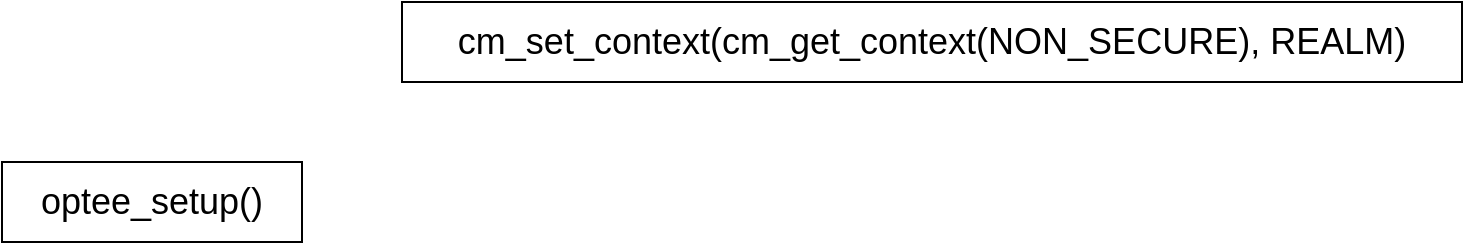 <mxfile version="21.0.2" type="github">
  <diagram name="第 1 页" id="yn682Bc3vULyYWUelcPQ">
    <mxGraphModel dx="1411" dy="854" grid="1" gridSize="10" guides="1" tooltips="1" connect="1" arrows="1" fold="1" page="1" pageScale="1" pageWidth="2339" pageHeight="3300" math="0" shadow="0">
      <root>
        <mxCell id="0" />
        <mxCell id="1" parent="0" />
        <mxCell id="uO_o5AgnxEnByf0xcIqo-1" value="&lt;font style=&quot;font-size: 18px;&quot;&gt;optee_setup()&lt;/font&gt;" style="rounded=0;whiteSpace=wrap;html=1;" vertex="1" parent="1">
          <mxGeometry x="320" y="280" width="150" height="40" as="geometry" />
        </mxCell>
        <mxCell id="uO_o5AgnxEnByf0xcIqo-2" value="&lt;font style=&quot;font-size: 18px;&quot;&gt;cm_set_context(cm_get_context(NON_SECURE), REALM)&lt;/font&gt;" style="rounded=0;whiteSpace=wrap;html=1;" vertex="1" parent="1">
          <mxGeometry x="520" y="200" width="530" height="40" as="geometry" />
        </mxCell>
      </root>
    </mxGraphModel>
  </diagram>
</mxfile>
